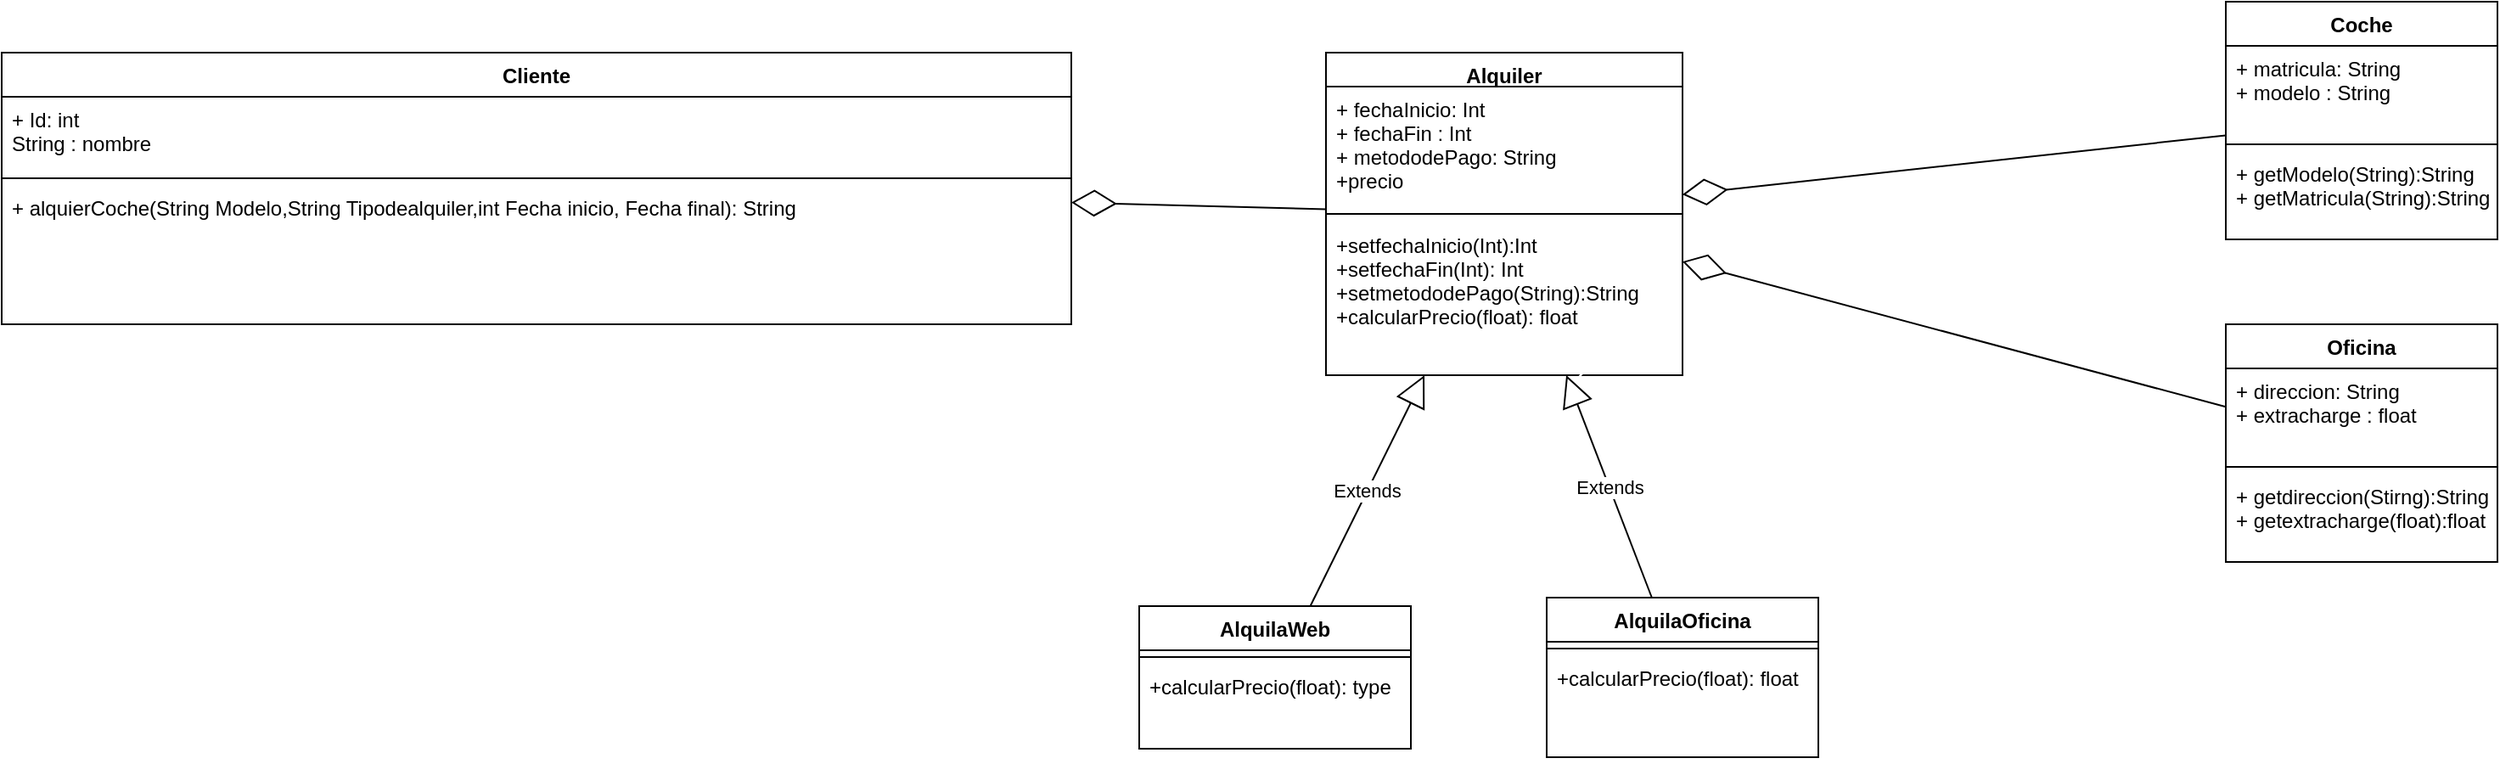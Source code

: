 <mxfile version="21.0.2" type="github">
  <diagram id="oo97ls6cd10KMVHbHpVY" name="Page-1">
    <mxGraphModel dx="2364" dy="1495" grid="1" gridSize="10" guides="1" tooltips="1" connect="1" arrows="1" fold="1" page="1" pageScale="1" pageWidth="1169" pageHeight="827" math="0" shadow="0">
      <root>
        <mxCell id="0" />
        <mxCell id="1" parent="0" />
        <mxCell id="XzZwgHtmHbex87OPeKeP-1" value="Cliente" style="swimlane;fontStyle=1;align=center;verticalAlign=top;childLayout=stackLayout;horizontal=1;startSize=26;horizontalStack=0;resizeParent=1;resizeParentMax=0;resizeLast=0;collapsible=1;marginBottom=0;" parent="1" vertex="1">
          <mxGeometry x="-150" y="-10" width="630" height="160" as="geometry" />
        </mxCell>
        <mxCell id="XzZwgHtmHbex87OPeKeP-2" value="+ Id: int&#xa;String : nombre" style="text;strokeColor=none;fillColor=none;align=left;verticalAlign=top;spacingLeft=4;spacingRight=4;overflow=hidden;rotatable=0;points=[[0,0.5],[1,0.5]];portConstraint=eastwest;" parent="XzZwgHtmHbex87OPeKeP-1" vertex="1">
          <mxGeometry y="26" width="630" height="44" as="geometry" />
        </mxCell>
        <mxCell id="XzZwgHtmHbex87OPeKeP-3" value="" style="line;strokeWidth=1;fillColor=none;align=left;verticalAlign=middle;spacingTop=-1;spacingLeft=3;spacingRight=3;rotatable=0;labelPosition=right;points=[];portConstraint=eastwest;strokeColor=inherit;" parent="XzZwgHtmHbex87OPeKeP-1" vertex="1">
          <mxGeometry y="70" width="630" height="8" as="geometry" />
        </mxCell>
        <mxCell id="XzZwgHtmHbex87OPeKeP-4" value="+ alquierCoche(String Modelo,String Tipodealquiler,int Fecha inicio, Fecha final): String" style="text;strokeColor=none;fillColor=none;align=left;verticalAlign=top;spacingLeft=4;spacingRight=4;overflow=hidden;rotatable=0;points=[[0,0.5],[1,0.5]];portConstraint=eastwest;" parent="XzZwgHtmHbex87OPeKeP-1" vertex="1">
          <mxGeometry y="78" width="630" height="82" as="geometry" />
        </mxCell>
        <mxCell id="XzZwgHtmHbex87OPeKeP-7" value="Coche" style="swimlane;fontStyle=1;align=center;verticalAlign=top;childLayout=stackLayout;horizontal=1;startSize=26;horizontalStack=0;resizeParent=1;resizeParentMax=0;resizeLast=0;collapsible=1;marginBottom=0;" parent="1" vertex="1">
          <mxGeometry x="1160" y="-40" width="160" height="140" as="geometry" />
        </mxCell>
        <mxCell id="XzZwgHtmHbex87OPeKeP-8" value="+ matricula: String&#xa;+ modelo : String" style="text;strokeColor=none;fillColor=none;align=left;verticalAlign=top;spacingLeft=4;spacingRight=4;overflow=hidden;rotatable=0;points=[[0,0.5],[1,0.5]];portConstraint=eastwest;" parent="XzZwgHtmHbex87OPeKeP-7" vertex="1">
          <mxGeometry y="26" width="160" height="54" as="geometry" />
        </mxCell>
        <mxCell id="XzZwgHtmHbex87OPeKeP-9" value="" style="line;strokeWidth=1;fillColor=none;align=left;verticalAlign=middle;spacingTop=-1;spacingLeft=3;spacingRight=3;rotatable=0;labelPosition=right;points=[];portConstraint=eastwest;strokeColor=inherit;" parent="XzZwgHtmHbex87OPeKeP-7" vertex="1">
          <mxGeometry y="80" width="160" height="8" as="geometry" />
        </mxCell>
        <mxCell id="XzZwgHtmHbex87OPeKeP-10" value="+ getModelo(String):String&#xa;+ getMatricula(String):String" style="text;strokeColor=none;fillColor=none;align=left;verticalAlign=top;spacingLeft=4;spacingRight=4;overflow=hidden;rotatable=0;points=[[0,0.5],[1,0.5]];portConstraint=eastwest;" parent="XzZwgHtmHbex87OPeKeP-7" vertex="1">
          <mxGeometry y="88" width="160" height="52" as="geometry" />
        </mxCell>
        <mxCell id="XzZwgHtmHbex87OPeKeP-11" value="Oficina" style="swimlane;fontStyle=1;align=center;verticalAlign=top;childLayout=stackLayout;horizontal=1;startSize=26;horizontalStack=0;resizeParent=1;resizeParentMax=0;resizeLast=0;collapsible=1;marginBottom=0;" parent="1" vertex="1">
          <mxGeometry x="1160" y="150" width="160" height="140" as="geometry" />
        </mxCell>
        <mxCell id="XzZwgHtmHbex87OPeKeP-12" value="+ direccion: String&#xa;+ extracharge : float" style="text;strokeColor=none;fillColor=none;align=left;verticalAlign=top;spacingLeft=4;spacingRight=4;overflow=hidden;rotatable=0;points=[[0,0.5],[1,0.5]];portConstraint=eastwest;" parent="XzZwgHtmHbex87OPeKeP-11" vertex="1">
          <mxGeometry y="26" width="160" height="54" as="geometry" />
        </mxCell>
        <mxCell id="XzZwgHtmHbex87OPeKeP-13" value="" style="line;strokeWidth=1;fillColor=none;align=left;verticalAlign=middle;spacingTop=-1;spacingLeft=3;spacingRight=3;rotatable=0;labelPosition=right;points=[];portConstraint=eastwest;strokeColor=inherit;" parent="XzZwgHtmHbex87OPeKeP-11" vertex="1">
          <mxGeometry y="80" width="160" height="8" as="geometry" />
        </mxCell>
        <mxCell id="XzZwgHtmHbex87OPeKeP-14" value="+ getdireccion(Stirng):String&#xa;+ getextracharge(float):float" style="text;strokeColor=none;fillColor=none;align=left;verticalAlign=top;spacingLeft=4;spacingRight=4;overflow=hidden;rotatable=0;points=[[0,0.5],[1,0.5]];portConstraint=eastwest;" parent="XzZwgHtmHbex87OPeKeP-11" vertex="1">
          <mxGeometry y="88" width="160" height="52" as="geometry" />
        </mxCell>
        <mxCell id="XzZwgHtmHbex87OPeKeP-15" value="Alquiler" style="swimlane;fontStyle=1;align=center;verticalAlign=top;childLayout=stackLayout;horizontal=1;startSize=20;horizontalStack=0;resizeParent=1;resizeParentMax=0;resizeLast=0;collapsible=1;marginBottom=0;" parent="1" vertex="1">
          <mxGeometry x="630" y="-10" width="210" height="190" as="geometry" />
        </mxCell>
        <mxCell id="XzZwgHtmHbex87OPeKeP-16" value="+ fechaInicio: Int&#xa;+ fechaFin : Int&#xa;+ metododePago: String&#xa;+precio" style="text;strokeColor=none;fillColor=none;align=left;verticalAlign=top;spacingLeft=4;spacingRight=4;overflow=hidden;rotatable=0;points=[[0,0.5],[1,0.5]];portConstraint=eastwest;" parent="XzZwgHtmHbex87OPeKeP-15" vertex="1">
          <mxGeometry y="20" width="210" height="70" as="geometry" />
        </mxCell>
        <mxCell id="XzZwgHtmHbex87OPeKeP-17" value="" style="line;strokeWidth=1;fillColor=none;align=left;verticalAlign=middle;spacingTop=-1;spacingLeft=3;spacingRight=3;rotatable=0;labelPosition=right;points=[];portConstraint=eastwest;strokeColor=inherit;" parent="XzZwgHtmHbex87OPeKeP-15" vertex="1">
          <mxGeometry y="90" width="210" height="10" as="geometry" />
        </mxCell>
        <mxCell id="XzZwgHtmHbex87OPeKeP-18" value="+setfechaInicio(Int):Int&#xa;+setfechaFin(Int): Int&#xa;+setmetododePago(String):String&#xa;+calcularPrecio(float): float&#xa;" style="text;strokeColor=none;fillColor=none;align=left;verticalAlign=top;spacingLeft=4;spacingRight=4;overflow=hidden;rotatable=0;points=[[0,0.5],[1,0.5]];portConstraint=eastwest;" parent="XzZwgHtmHbex87OPeKeP-15" vertex="1">
          <mxGeometry y="100" width="210" height="90" as="geometry" />
        </mxCell>
        <mxCell id="XzZwgHtmHbex87OPeKeP-19" value="AlquilaWeb" style="swimlane;fontStyle=1;align=center;verticalAlign=top;childLayout=stackLayout;horizontal=1;startSize=26;horizontalStack=0;resizeParent=1;resizeParentMax=0;resizeLast=0;collapsible=1;marginBottom=0;" parent="1" vertex="1">
          <mxGeometry x="520" y="316" width="160" height="84" as="geometry" />
        </mxCell>
        <mxCell id="XzZwgHtmHbex87OPeKeP-21" value="" style="line;strokeWidth=1;fillColor=none;align=left;verticalAlign=middle;spacingTop=-1;spacingLeft=3;spacingRight=3;rotatable=0;labelPosition=right;points=[];portConstraint=eastwest;strokeColor=inherit;" parent="XzZwgHtmHbex87OPeKeP-19" vertex="1">
          <mxGeometry y="26" width="160" height="8" as="geometry" />
        </mxCell>
        <mxCell id="XzZwgHtmHbex87OPeKeP-22" value="+calcularPrecio(float): type" style="text;strokeColor=none;fillColor=none;align=left;verticalAlign=top;spacingLeft=4;spacingRight=4;overflow=hidden;rotatable=0;points=[[0,0.5],[1,0.5]];portConstraint=eastwest;" parent="XzZwgHtmHbex87OPeKeP-19" vertex="1">
          <mxGeometry y="34" width="160" height="50" as="geometry" />
        </mxCell>
        <mxCell id="XzZwgHtmHbex87OPeKeP-23" value="AlquilaOficina" style="swimlane;fontStyle=1;align=center;verticalAlign=top;childLayout=stackLayout;horizontal=1;startSize=26;horizontalStack=0;resizeParent=1;resizeParentMax=0;resizeLast=0;collapsible=1;marginBottom=0;" parent="1" vertex="1">
          <mxGeometry x="760" y="311" width="160" height="94" as="geometry" />
        </mxCell>
        <mxCell id="XzZwgHtmHbex87OPeKeP-25" value="" style="line;strokeWidth=1;fillColor=none;align=left;verticalAlign=middle;spacingTop=-1;spacingLeft=3;spacingRight=3;rotatable=0;labelPosition=right;points=[];portConstraint=eastwest;strokeColor=inherit;" parent="XzZwgHtmHbex87OPeKeP-23" vertex="1">
          <mxGeometry y="26" width="160" height="8" as="geometry" />
        </mxCell>
        <mxCell id="XzZwgHtmHbex87OPeKeP-26" value="+calcularPrecio(float): float" style="text;strokeColor=none;fillColor=none;align=left;verticalAlign=top;spacingLeft=4;spacingRight=4;overflow=hidden;rotatable=0;points=[[0,0.5],[1,0.5]];portConstraint=eastwest;" parent="XzZwgHtmHbex87OPeKeP-23" vertex="1">
          <mxGeometry y="34" width="160" height="60" as="geometry" />
        </mxCell>
        <mxCell id="XzZwgHtmHbex87OPeKeP-30" value="" style="endArrow=diamondThin;endFill=0;endSize=24;html=1;rounded=0;" parent="1" source="XzZwgHtmHbex87OPeKeP-15" target="XzZwgHtmHbex87OPeKeP-1" edge="1">
          <mxGeometry width="160" relative="1" as="geometry">
            <mxPoint x="560" y="110" as="sourcePoint" />
            <mxPoint x="690" y="150" as="targetPoint" />
          </mxGeometry>
        </mxCell>
        <mxCell id="XzZwgHtmHbex87OPeKeP-45" value="" style="endArrow=classic;html=1;rounded=0;strokeColor=#FFFFFF;" parent="1" edge="1">
          <mxGeometry width="50" height="50" relative="1" as="geometry">
            <mxPoint x="700" y="300" as="sourcePoint" />
            <mxPoint x="730" y="210" as="targetPoint" />
          </mxGeometry>
        </mxCell>
        <mxCell id="XzZwgHtmHbex87OPeKeP-47" value="" style="endArrow=classic;html=1;rounded=0;strokeColor=#FFFFFF;" parent="1" edge="1">
          <mxGeometry width="50" height="50" relative="1" as="geometry">
            <mxPoint x="770" y="190" as="sourcePoint" />
            <mxPoint x="820" y="140" as="targetPoint" />
          </mxGeometry>
        </mxCell>
        <mxCell id="XzZwgHtmHbex87OPeKeP-48" value="" style="endArrow=classic;html=1;rounded=0;strokeColor=#FFFFFF;" parent="1" edge="1">
          <mxGeometry width="50" height="50" relative="1" as="geometry">
            <mxPoint x="770" y="190" as="sourcePoint" />
            <mxPoint x="820" y="140" as="targetPoint" />
          </mxGeometry>
        </mxCell>
        <mxCell id="99Twq04pVlAFAAEwLXUK-2" value="Extends" style="endArrow=block;endSize=16;endFill=0;html=1;rounded=0;" edge="1" parent="1" source="XzZwgHtmHbex87OPeKeP-19" target="XzZwgHtmHbex87OPeKeP-15">
          <mxGeometry width="160" relative="1" as="geometry">
            <mxPoint x="920" y="270" as="sourcePoint" />
            <mxPoint x="1080" y="270" as="targetPoint" />
          </mxGeometry>
        </mxCell>
        <mxCell id="99Twq04pVlAFAAEwLXUK-3" value="Extends" style="endArrow=block;endSize=16;endFill=0;html=1;rounded=0;" edge="1" parent="1" source="XzZwgHtmHbex87OPeKeP-23" target="XzZwgHtmHbex87OPeKeP-15">
          <mxGeometry width="160" relative="1" as="geometry">
            <mxPoint x="631" y="326" as="sourcePoint" />
            <mxPoint x="698" y="190" as="targetPoint" />
          </mxGeometry>
        </mxCell>
        <mxCell id="99Twq04pVlAFAAEwLXUK-4" value="" style="endArrow=diamondThin;endFill=0;endSize=24;html=1;rounded=0;" edge="1" parent="1" source="XzZwgHtmHbex87OPeKeP-11" target="XzZwgHtmHbex87OPeKeP-15">
          <mxGeometry width="160" relative="1" as="geometry">
            <mxPoint x="770" y="150" as="sourcePoint" />
            <mxPoint x="930" y="150" as="targetPoint" />
          </mxGeometry>
        </mxCell>
        <mxCell id="99Twq04pVlAFAAEwLXUK-5" value="" style="endArrow=diamondThin;endFill=0;endSize=24;html=1;rounded=0;" edge="1" parent="1" source="XzZwgHtmHbex87OPeKeP-7" target="XzZwgHtmHbex87OPeKeP-15">
          <mxGeometry width="160" relative="1" as="geometry">
            <mxPoint x="710" y="120" as="sourcePoint" />
            <mxPoint x="840" y="110" as="targetPoint" />
          </mxGeometry>
        </mxCell>
      </root>
    </mxGraphModel>
  </diagram>
</mxfile>
